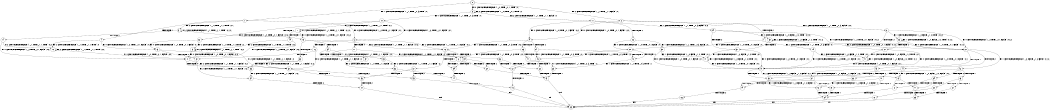 digraph BCG {
size = "7, 10.5";
center = TRUE;
node [shape = circle];
0 [peripheries = 2];
0 -> 1 [label = "EX !1 !ATOMIC_EXCH_BRANCH (1, +1, TRUE, +0, 3, TRUE) !:0:"];
0 -> 2 [label = "EX !2 !ATOMIC_EXCH_BRANCH (1, +1, TRUE, +1, 1, FALSE) !:0:"];
0 -> 3 [label = "EX !0 !ATOMIC_EXCH_BRANCH (1, +0, TRUE, +0, 1, TRUE) !:0:"];
1 -> 4 [label = "TERMINATE !1"];
1 -> 5 [label = "EX !2 !ATOMIC_EXCH_BRANCH (1, +1, TRUE, +1, 1, TRUE) !:0:1:"];
1 -> 6 [label = "EX !0 !ATOMIC_EXCH_BRANCH (1, +0, TRUE, +0, 1, FALSE) !:0:1:"];
2 -> 7 [label = "TERMINATE !2"];
2 -> 8 [label = "EX !1 !ATOMIC_EXCH_BRANCH (1, +1, TRUE, +0, 3, FALSE) !:0:2:"];
2 -> 9 [label = "EX !0 !ATOMIC_EXCH_BRANCH (1, +0, TRUE, +0, 1, FALSE) !:0:2:"];
3 -> 10 [label = "EX !1 !ATOMIC_EXCH_BRANCH (1, +1, TRUE, +0, 3, TRUE) !:0:"];
3 -> 11 [label = "EX !2 !ATOMIC_EXCH_BRANCH (1, +1, TRUE, +1, 1, FALSE) !:0:"];
3 -> 3 [label = "EX !0 !ATOMIC_EXCH_BRANCH (1, +0, TRUE, +0, 1, TRUE) !:0:"];
4 -> 12 [label = "EX !2 !ATOMIC_EXCH_BRANCH (1, +1, TRUE, +1, 1, TRUE) !:0:"];
4 -> 13 [label = "EX !0 !ATOMIC_EXCH_BRANCH (1, +0, TRUE, +0, 1, FALSE) !:0:"];
5 -> 14 [label = "TERMINATE !1"];
5 -> 15 [label = "EX !0 !ATOMIC_EXCH_BRANCH (1, +0, TRUE, +0, 1, FALSE) !:0:1:2:"];
5 -> 5 [label = "EX !2 !ATOMIC_EXCH_BRANCH (1, +1, TRUE, +1, 1, TRUE) !:0:1:2:"];
6 -> 16 [label = "TERMINATE !1"];
6 -> 17 [label = "TERMINATE !0"];
6 -> 18 [label = "EX !2 !ATOMIC_EXCH_BRANCH (1, +1, TRUE, +1, 1, FALSE) !:0:1:"];
7 -> 19 [label = "EX !1 !ATOMIC_EXCH_BRANCH (1, +1, TRUE, +0, 3, FALSE) !:0:"];
7 -> 20 [label = "EX !0 !ATOMIC_EXCH_BRANCH (1, +0, TRUE, +0, 1, FALSE) !:0:"];
8 -> 21 [label = "TERMINATE !2"];
8 -> 22 [label = "EX !0 !ATOMIC_EXCH_BRANCH (1, +0, TRUE, +0, 1, FALSE) !:0:1:2:"];
8 -> 23 [label = "EX !1 !ATOMIC_EXCH_BRANCH (1, +0, FALSE, +1, 2, TRUE) !:0:1:2:"];
9 -> 24 [label = "TERMINATE !2"];
9 -> 25 [label = "TERMINATE !0"];
9 -> 18 [label = "EX !1 !ATOMIC_EXCH_BRANCH (1, +1, TRUE, +0, 3, TRUE) !:0:2:"];
10 -> 26 [label = "TERMINATE !1"];
10 -> 27 [label = "EX !2 !ATOMIC_EXCH_BRANCH (1, +1, TRUE, +1, 1, TRUE) !:0:1:"];
10 -> 6 [label = "EX !0 !ATOMIC_EXCH_BRANCH (1, +0, TRUE, +0, 1, FALSE) !:0:1:"];
11 -> 28 [label = "TERMINATE !2"];
11 -> 29 [label = "EX !1 !ATOMIC_EXCH_BRANCH (1, +1, TRUE, +0, 3, FALSE) !:0:2:"];
11 -> 9 [label = "EX !0 !ATOMIC_EXCH_BRANCH (1, +0, TRUE, +0, 1, FALSE) !:0:2:"];
12 -> 30 [label = "EX !0 !ATOMIC_EXCH_BRANCH (1, +0, TRUE, +0, 1, FALSE) !:0:2:"];
12 -> 12 [label = "EX !2 !ATOMIC_EXCH_BRANCH (1, +1, TRUE, +1, 1, TRUE) !:0:2:"];
13 -> 31 [label = "TERMINATE !0"];
13 -> 32 [label = "EX !2 !ATOMIC_EXCH_BRANCH (1, +1, TRUE, +1, 1, FALSE) !:0:"];
14 -> 30 [label = "EX !0 !ATOMIC_EXCH_BRANCH (1, +0, TRUE, +0, 1, FALSE) !:0:2:"];
14 -> 12 [label = "EX !2 !ATOMIC_EXCH_BRANCH (1, +1, TRUE, +1, 1, TRUE) !:0:2:"];
15 -> 33 [label = "TERMINATE !1"];
15 -> 34 [label = "TERMINATE !0"];
15 -> 18 [label = "EX !2 !ATOMIC_EXCH_BRANCH (1, +1, TRUE, +1, 1, FALSE) !:0:1:2:"];
16 -> 31 [label = "TERMINATE !0"];
16 -> 32 [label = "EX !2 !ATOMIC_EXCH_BRANCH (1, +1, TRUE, +1, 1, FALSE) !:0:"];
17 -> 35 [label = "TERMINATE !1"];
17 -> 36 [label = "EX !2 !ATOMIC_EXCH_BRANCH (1, +1, TRUE, +1, 1, FALSE) !:1:"];
18 -> 37 [label = "TERMINATE !1"];
18 -> 38 [label = "TERMINATE !2"];
18 -> 39 [label = "TERMINATE !0"];
19 -> 40 [label = "EX !0 !ATOMIC_EXCH_BRANCH (1, +0, TRUE, +0, 1, FALSE) !:0:1:"];
19 -> 41 [label = "EX !1 !ATOMIC_EXCH_BRANCH (1, +0, FALSE, +1, 2, TRUE) !:0:1:"];
20 -> 42 [label = "TERMINATE !0"];
20 -> 43 [label = "EX !1 !ATOMIC_EXCH_BRANCH (1, +1, TRUE, +0, 3, TRUE) !:0:"];
21 -> 40 [label = "EX !0 !ATOMIC_EXCH_BRANCH (1, +0, TRUE, +0, 1, FALSE) !:0:1:"];
21 -> 41 [label = "EX !1 !ATOMIC_EXCH_BRANCH (1, +0, FALSE, +1, 2, TRUE) !:0:1:"];
22 -> 44 [label = "TERMINATE !2"];
22 -> 45 [label = "TERMINATE !0"];
22 -> 46 [label = "EX !1 !ATOMIC_EXCH_BRANCH (1, +0, FALSE, +1, 2, FALSE) !:0:1:2:"];
23 -> 21 [label = "TERMINATE !2"];
23 -> 22 [label = "EX !0 !ATOMIC_EXCH_BRANCH (1, +0, TRUE, +0, 1, FALSE) !:0:1:2:"];
23 -> 23 [label = "EX !1 !ATOMIC_EXCH_BRANCH (1, +0, FALSE, +1, 2, TRUE) !:0:1:2:"];
24 -> 42 [label = "TERMINATE !0"];
24 -> 43 [label = "EX !1 !ATOMIC_EXCH_BRANCH (1, +1, TRUE, +0, 3, TRUE) !:0:"];
25 -> 47 [label = "TERMINATE !2"];
25 -> 36 [label = "EX !1 !ATOMIC_EXCH_BRANCH (1, +1, TRUE, +0, 3, TRUE) !:1:2:"];
26 -> 48 [label = "EX !2 !ATOMIC_EXCH_BRANCH (1, +1, TRUE, +1, 1, TRUE) !:0:"];
26 -> 13 [label = "EX !0 !ATOMIC_EXCH_BRANCH (1, +0, TRUE, +0, 1, FALSE) !:0:"];
27 -> 49 [label = "TERMINATE !1"];
27 -> 27 [label = "EX !2 !ATOMIC_EXCH_BRANCH (1, +1, TRUE, +1, 1, TRUE) !:0:1:2:"];
27 -> 15 [label = "EX !0 !ATOMIC_EXCH_BRANCH (1, +0, TRUE, +0, 1, FALSE) !:0:1:2:"];
28 -> 50 [label = "EX !1 !ATOMIC_EXCH_BRANCH (1, +1, TRUE, +0, 3, FALSE) !:0:"];
28 -> 20 [label = "EX !0 !ATOMIC_EXCH_BRANCH (1, +0, TRUE, +0, 1, FALSE) !:0:"];
29 -> 51 [label = "TERMINATE !2"];
29 -> 52 [label = "EX !1 !ATOMIC_EXCH_BRANCH (1, +0, FALSE, +1, 2, TRUE) !:0:1:2:"];
29 -> 22 [label = "EX !0 !ATOMIC_EXCH_BRANCH (1, +0, TRUE, +0, 1, FALSE) !:0:1:2:"];
30 -> 53 [label = "TERMINATE !0"];
30 -> 32 [label = "EX !2 !ATOMIC_EXCH_BRANCH (1, +1, TRUE, +1, 1, FALSE) !:0:2:"];
31 -> 54 [label = "EX !2 !ATOMIC_EXCH_BRANCH (1, +1, TRUE, +1, 1, FALSE) !:1:2:"];
32 -> 55 [label = "TERMINATE !2"];
32 -> 56 [label = "TERMINATE !0"];
33 -> 53 [label = "TERMINATE !0"];
33 -> 32 [label = "EX !2 !ATOMIC_EXCH_BRANCH (1, +1, TRUE, +1, 1, FALSE) !:0:2:"];
34 -> 57 [label = "TERMINATE !1"];
34 -> 36 [label = "EX !2 !ATOMIC_EXCH_BRANCH (1, +1, TRUE, +1, 1, FALSE) !:1:2:"];
35 -> 58 [label = "EX !2 !ATOMIC_EXCH_BRANCH (1, +1, TRUE, +1, 1, FALSE) !:2:"];
36 -> 59 [label = "TERMINATE !1"];
36 -> 60 [label = "TERMINATE !2"];
37 -> 55 [label = "TERMINATE !2"];
37 -> 56 [label = "TERMINATE !0"];
38 -> 61 [label = "TERMINATE !1"];
38 -> 62 [label = "TERMINATE !0"];
39 -> 59 [label = "TERMINATE !1"];
39 -> 60 [label = "TERMINATE !2"];
40 -> 63 [label = "TERMINATE !0"];
40 -> 64 [label = "EX !1 !ATOMIC_EXCH_BRANCH (1, +0, FALSE, +1, 2, FALSE) !:0:1:"];
41 -> 40 [label = "EX !0 !ATOMIC_EXCH_BRANCH (1, +0, TRUE, +0, 1, FALSE) !:0:1:"];
41 -> 41 [label = "EX !1 !ATOMIC_EXCH_BRANCH (1, +0, FALSE, +1, 2, TRUE) !:0:1:"];
42 -> 65 [label = "EX !1 !ATOMIC_EXCH_BRANCH (1, +1, TRUE, +0, 3, TRUE) !:1:"];
43 -> 61 [label = "TERMINATE !1"];
43 -> 62 [label = "TERMINATE !0"];
44 -> 63 [label = "TERMINATE !0"];
44 -> 64 [label = "EX !1 !ATOMIC_EXCH_BRANCH (1, +0, FALSE, +1, 2, FALSE) !:0:1:"];
45 -> 66 [label = "TERMINATE !2"];
45 -> 67 [label = "EX !1 !ATOMIC_EXCH_BRANCH (1, +0, FALSE, +1, 2, FALSE) !:1:2:"];
46 -> 68 [label = "TERMINATE !1"];
46 -> 69 [label = "TERMINATE !2"];
46 -> 70 [label = "TERMINATE !0"];
47 -> 65 [label = "EX !1 !ATOMIC_EXCH_BRANCH (1, +1, TRUE, +0, 3, TRUE) !:1:"];
48 -> 48 [label = "EX !2 !ATOMIC_EXCH_BRANCH (1, +1, TRUE, +1, 1, TRUE) !:0:2:"];
48 -> 30 [label = "EX !0 !ATOMIC_EXCH_BRANCH (1, +0, TRUE, +0, 1, FALSE) !:0:2:"];
49 -> 48 [label = "EX !2 !ATOMIC_EXCH_BRANCH (1, +1, TRUE, +1, 1, TRUE) !:0:2:"];
49 -> 30 [label = "EX !0 !ATOMIC_EXCH_BRANCH (1, +0, TRUE, +0, 1, FALSE) !:0:2:"];
50 -> 71 [label = "EX !1 !ATOMIC_EXCH_BRANCH (1, +0, FALSE, +1, 2, TRUE) !:0:1:"];
50 -> 40 [label = "EX !0 !ATOMIC_EXCH_BRANCH (1, +0, TRUE, +0, 1, FALSE) !:0:1:"];
51 -> 71 [label = "EX !1 !ATOMIC_EXCH_BRANCH (1, +0, FALSE, +1, 2, TRUE) !:0:1:"];
51 -> 40 [label = "EX !0 !ATOMIC_EXCH_BRANCH (1, +0, TRUE, +0, 1, FALSE) !:0:1:"];
52 -> 51 [label = "TERMINATE !2"];
52 -> 52 [label = "EX !1 !ATOMIC_EXCH_BRANCH (1, +0, FALSE, +1, 2, TRUE) !:0:1:2:"];
52 -> 22 [label = "EX !0 !ATOMIC_EXCH_BRANCH (1, +0, TRUE, +0, 1, FALSE) !:0:1:2:"];
53 -> 54 [label = "EX !2 !ATOMIC_EXCH_BRANCH (1, +1, TRUE, +1, 1, FALSE) !:1:2:"];
54 -> 72 [label = "TERMINATE !2"];
55 -> 73 [label = "TERMINATE !0"];
56 -> 72 [label = "TERMINATE !2"];
57 -> 58 [label = "EX !2 !ATOMIC_EXCH_BRANCH (1, +1, TRUE, +1, 1, FALSE) !:2:"];
58 -> 74 [label = "TERMINATE !2"];
59 -> 74 [label = "TERMINATE !2"];
60 -> 75 [label = "TERMINATE !1"];
61 -> 73 [label = "TERMINATE !0"];
62 -> 75 [label = "TERMINATE !1"];
63 -> 76 [label = "EX !1 !ATOMIC_EXCH_BRANCH (1, +0, FALSE, +1, 2, FALSE) !:1:"];
64 -> 77 [label = "TERMINATE !1"];
64 -> 78 [label = "TERMINATE !0"];
65 -> 75 [label = "TERMINATE !1"];
66 -> 76 [label = "EX !1 !ATOMIC_EXCH_BRANCH (1, +0, FALSE, +1, 2, FALSE) !:1:"];
67 -> 79 [label = "TERMINATE !1"];
67 -> 80 [label = "TERMINATE !2"];
68 -> 81 [label = "TERMINATE !2"];
68 -> 82 [label = "TERMINATE !0"];
69 -> 77 [label = "TERMINATE !1"];
69 -> 78 [label = "TERMINATE !0"];
70 -> 79 [label = "TERMINATE !1"];
70 -> 80 [label = "TERMINATE !2"];
71 -> 71 [label = "EX !1 !ATOMIC_EXCH_BRANCH (1, +0, FALSE, +1, 2, TRUE) !:0:1:"];
71 -> 40 [label = "EX !0 !ATOMIC_EXCH_BRANCH (1, +0, TRUE, +0, 1, FALSE) !:0:1:"];
72 -> 83 [label = "exit"];
73 -> 83 [label = "exit"];
74 -> 83 [label = "exit"];
75 -> 83 [label = "exit"];
76 -> 84 [label = "TERMINATE !1"];
77 -> 85 [label = "TERMINATE !0"];
78 -> 84 [label = "TERMINATE !1"];
79 -> 86 [label = "TERMINATE !2"];
80 -> 84 [label = "TERMINATE !1"];
81 -> 85 [label = "TERMINATE !0"];
82 -> 87 [label = "TERMINATE !2"];
84 -> 83 [label = "exit"];
85 -> 83 [label = "exit"];
86 -> 83 [label = "exit"];
87 -> 83 [label = "exit"];
}

